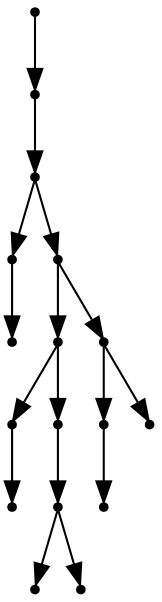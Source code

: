 digraph {
  16 [shape=point];
  15 [shape=point];
  14 [shape=point];
  1 [shape=point];
  0 [shape=point];
  13 [shape=point];
  8 [shape=point];
  3 [shape=point];
  2 [shape=point];
  7 [shape=point];
  6 [shape=point];
  4 [shape=point];
  5 [shape=point];
  12 [shape=point];
  10 [shape=point];
  9 [shape=point];
  11 [shape=point];
16 -> 15;
15 -> 14;
14 -> 1;
1 -> 0;
14 -> 13;
13 -> 8;
8 -> 3;
3 -> 2;
8 -> 7;
7 -> 6;
6 -> 4;
6 -> 5;
13 -> 12;
12 -> 10;
10 -> 9;
12 -> 11;
}
